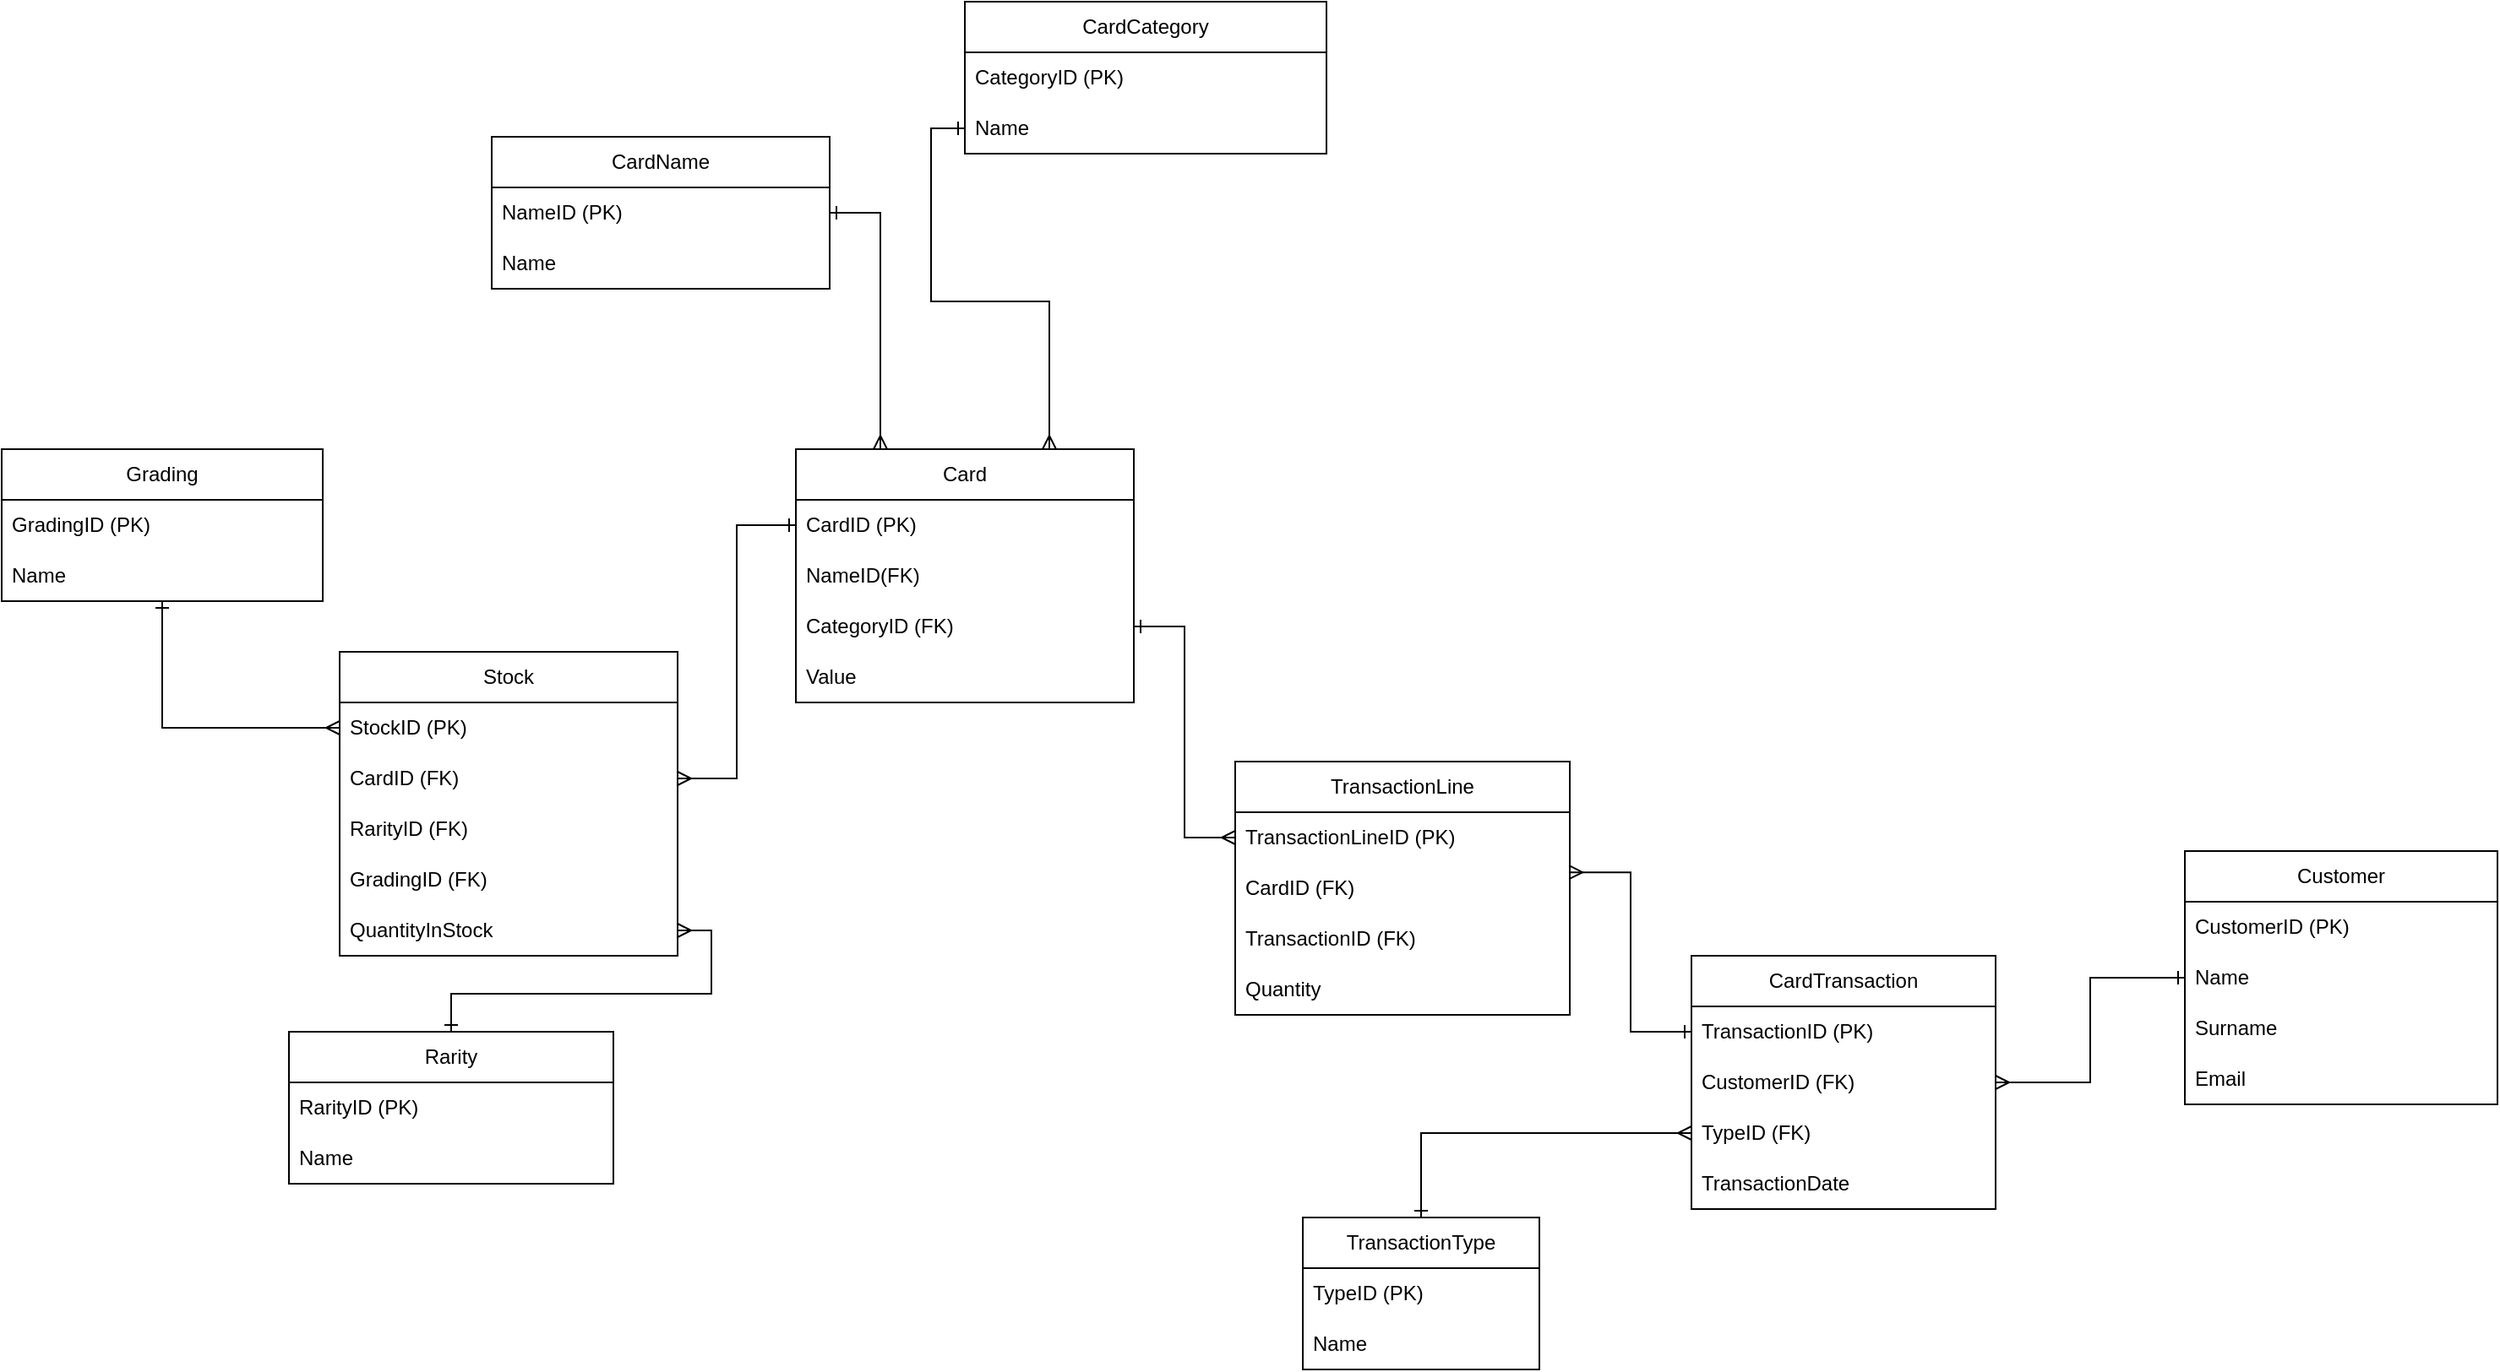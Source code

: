 <mxfile version="23.1.2" type="github">
  <diagram name="Page-1" id="Q0J5vgoRxOpuG1w4QGVU">
    <mxGraphModel dx="2483" dy="759" grid="1" gridSize="10" guides="1" tooltips="1" connect="1" arrows="1" fold="1" page="1" pageScale="1" pageWidth="827" pageHeight="1169" math="0" shadow="0">
      <root>
        <mxCell id="0" />
        <mxCell id="1" parent="0" />
        <mxCell id="mX4bafv3sgb2gPdgIgHv-16" value="CardTransaction" style="swimlane;fontStyle=0;childLayout=stackLayout;horizontal=1;startSize=30;horizontalStack=0;resizeParent=1;resizeParentMax=0;resizeLast=0;collapsible=1;marginBottom=0;whiteSpace=wrap;html=1;" parent="1" vertex="1">
          <mxGeometry x="550" y="705" width="180" height="150" as="geometry" />
        </mxCell>
        <mxCell id="mX4bafv3sgb2gPdgIgHv-17" value="TransactionID (PK)" style="text;strokeColor=none;fillColor=none;align=left;verticalAlign=middle;spacingLeft=4;spacingRight=4;overflow=hidden;points=[[0,0.5],[1,0.5]];portConstraint=eastwest;rotatable=0;whiteSpace=wrap;html=1;" parent="mX4bafv3sgb2gPdgIgHv-16" vertex="1">
          <mxGeometry y="30" width="180" height="30" as="geometry" />
        </mxCell>
        <mxCell id="mX4bafv3sgb2gPdgIgHv-18" value="CustomerID (FK)" style="text;strokeColor=none;fillColor=none;align=left;verticalAlign=middle;spacingLeft=4;spacingRight=4;overflow=hidden;points=[[0,0.5],[1,0.5]];portConstraint=eastwest;rotatable=0;whiteSpace=wrap;html=1;" parent="mX4bafv3sgb2gPdgIgHv-16" vertex="1">
          <mxGeometry y="60" width="180" height="30" as="geometry" />
        </mxCell>
        <mxCell id="mX4bafv3sgb2gPdgIgHv-20" value="TypeID (FK)" style="text;strokeColor=none;fillColor=none;align=left;verticalAlign=middle;spacingLeft=4;spacingRight=4;overflow=hidden;points=[[0,0.5],[1,0.5]];portConstraint=eastwest;rotatable=0;whiteSpace=wrap;html=1;" parent="mX4bafv3sgb2gPdgIgHv-16" vertex="1">
          <mxGeometry y="90" width="180" height="30" as="geometry" />
        </mxCell>
        <mxCell id="mX4bafv3sgb2gPdgIgHv-21" value="TransactionDate" style="text;strokeColor=none;fillColor=none;align=left;verticalAlign=middle;spacingLeft=4;spacingRight=4;overflow=hidden;points=[[0,0.5],[1,0.5]];portConstraint=eastwest;rotatable=0;whiteSpace=wrap;html=1;" parent="mX4bafv3sgb2gPdgIgHv-16" vertex="1">
          <mxGeometry y="120" width="180" height="30" as="geometry" />
        </mxCell>
        <mxCell id="mX4bafv3sgb2gPdgIgHv-27" value="Customer" style="swimlane;fontStyle=0;childLayout=stackLayout;horizontal=1;startSize=30;horizontalStack=0;resizeParent=1;resizeParentMax=0;resizeLast=0;collapsible=1;marginBottom=0;whiteSpace=wrap;html=1;" parent="1" vertex="1">
          <mxGeometry x="842" y="643" width="185" height="150" as="geometry" />
        </mxCell>
        <mxCell id="mX4bafv3sgb2gPdgIgHv-28" value="CustomerID (PK)" style="text;strokeColor=none;fillColor=none;align=left;verticalAlign=middle;spacingLeft=4;spacingRight=4;overflow=hidden;points=[[0,0.5],[1,0.5]];portConstraint=eastwest;rotatable=0;whiteSpace=wrap;html=1;" parent="mX4bafv3sgb2gPdgIgHv-27" vertex="1">
          <mxGeometry y="30" width="185" height="30" as="geometry" />
        </mxCell>
        <mxCell id="mX4bafv3sgb2gPdgIgHv-29" value="Name" style="text;strokeColor=none;fillColor=none;align=left;verticalAlign=middle;spacingLeft=4;spacingRight=4;overflow=hidden;points=[[0,0.5],[1,0.5]];portConstraint=eastwest;rotatable=0;whiteSpace=wrap;html=1;" parent="mX4bafv3sgb2gPdgIgHv-27" vertex="1">
          <mxGeometry y="60" width="185" height="30" as="geometry" />
        </mxCell>
        <mxCell id="mX4bafv3sgb2gPdgIgHv-30" value="Surname" style="text;strokeColor=none;fillColor=none;align=left;verticalAlign=middle;spacingLeft=4;spacingRight=4;overflow=hidden;points=[[0,0.5],[1,0.5]];portConstraint=eastwest;rotatable=0;whiteSpace=wrap;html=1;" parent="mX4bafv3sgb2gPdgIgHv-27" vertex="1">
          <mxGeometry y="90" width="185" height="30" as="geometry" />
        </mxCell>
        <mxCell id="mX4bafv3sgb2gPdgIgHv-31" value="Email" style="text;strokeColor=none;fillColor=none;align=left;verticalAlign=middle;spacingLeft=4;spacingRight=4;overflow=hidden;points=[[0,0.5],[1,0.5]];portConstraint=eastwest;rotatable=0;whiteSpace=wrap;html=1;" parent="mX4bafv3sgb2gPdgIgHv-27" vertex="1">
          <mxGeometry y="120" width="185" height="30" as="geometry" />
        </mxCell>
        <mxCell id="mX4bafv3sgb2gPdgIgHv-32" style="edgeStyle=orthogonalEdgeStyle;rounded=0;orthogonalLoop=1;jettySize=auto;html=1;entryX=0;entryY=0.5;entryDx=0;entryDy=0;endArrow=ERone;endFill=0;startArrow=ERmany;startFill=0;" parent="1" source="mX4bafv3sgb2gPdgIgHv-18" target="mX4bafv3sgb2gPdgIgHv-29" edge="1">
          <mxGeometry relative="1" as="geometry" />
        </mxCell>
        <mxCell id="mX4bafv3sgb2gPdgIgHv-33" style="edgeStyle=orthogonalEdgeStyle;rounded=0;orthogonalLoop=1;jettySize=auto;html=1;entryX=0;entryY=0.5;entryDx=0;entryDy=0;endArrow=ERmany;endFill=0;startArrow=ERone;startFill=0;" parent="1" source="mX4bafv3sgb2gPdgIgHv-34" target="mX4bafv3sgb2gPdgIgHv-20" edge="1">
          <mxGeometry relative="1" as="geometry" />
        </mxCell>
        <mxCell id="mX4bafv3sgb2gPdgIgHv-34" value="TransactionType" style="swimlane;fontStyle=0;childLayout=stackLayout;horizontal=1;startSize=30;horizontalStack=0;resizeParent=1;resizeParentMax=0;resizeLast=0;collapsible=1;marginBottom=0;whiteSpace=wrap;html=1;" parent="1" vertex="1">
          <mxGeometry x="320" y="860" width="140" height="90" as="geometry" />
        </mxCell>
        <mxCell id="mX4bafv3sgb2gPdgIgHv-35" value="TypeID (PK)" style="text;strokeColor=none;fillColor=none;align=left;verticalAlign=middle;spacingLeft=4;spacingRight=4;overflow=hidden;points=[[0,0.5],[1,0.5]];portConstraint=eastwest;rotatable=0;whiteSpace=wrap;html=1;" parent="mX4bafv3sgb2gPdgIgHv-34" vertex="1">
          <mxGeometry y="30" width="140" height="30" as="geometry" />
        </mxCell>
        <mxCell id="mX4bafv3sgb2gPdgIgHv-36" value="Name" style="text;strokeColor=none;fillColor=none;align=left;verticalAlign=middle;spacingLeft=4;spacingRight=4;overflow=hidden;points=[[0,0.5],[1,0.5]];portConstraint=eastwest;rotatable=0;whiteSpace=wrap;html=1;" parent="mX4bafv3sgb2gPdgIgHv-34" vertex="1">
          <mxGeometry y="60" width="140" height="30" as="geometry" />
        </mxCell>
        <mxCell id="mX4bafv3sgb2gPdgIgHv-37" value="TransactionLine" style="swimlane;fontStyle=0;childLayout=stackLayout;horizontal=1;startSize=30;horizontalStack=0;resizeParent=1;resizeParentMax=0;resizeLast=0;collapsible=1;marginBottom=0;whiteSpace=wrap;html=1;" parent="1" vertex="1">
          <mxGeometry x="280" y="590" width="198" height="150" as="geometry" />
        </mxCell>
        <mxCell id="mX4bafv3sgb2gPdgIgHv-38" value="TransactionLineID (PK)" style="text;strokeColor=none;fillColor=none;align=left;verticalAlign=middle;spacingLeft=4;spacingRight=4;overflow=hidden;points=[[0,0.5],[1,0.5]];portConstraint=eastwest;rotatable=0;whiteSpace=wrap;html=1;" parent="mX4bafv3sgb2gPdgIgHv-37" vertex="1">
          <mxGeometry y="30" width="198" height="30" as="geometry" />
        </mxCell>
        <mxCell id="mX4bafv3sgb2gPdgIgHv-39" value="CardID (FK)" style="text;strokeColor=none;fillColor=none;align=left;verticalAlign=middle;spacingLeft=4;spacingRight=4;overflow=hidden;points=[[0,0.5],[1,0.5]];portConstraint=eastwest;rotatable=0;whiteSpace=wrap;html=1;" parent="mX4bafv3sgb2gPdgIgHv-37" vertex="1">
          <mxGeometry y="60" width="198" height="30" as="geometry" />
        </mxCell>
        <mxCell id="mX4bafv3sgb2gPdgIgHv-40" value="TransactionID (FK)" style="text;strokeColor=none;fillColor=none;align=left;verticalAlign=middle;spacingLeft=4;spacingRight=4;overflow=hidden;points=[[0,0.5],[1,0.5]];portConstraint=eastwest;rotatable=0;whiteSpace=wrap;html=1;" parent="mX4bafv3sgb2gPdgIgHv-37" vertex="1">
          <mxGeometry y="90" width="198" height="30" as="geometry" />
        </mxCell>
        <mxCell id="mX4bafv3sgb2gPdgIgHv-41" value="Quantity" style="text;strokeColor=none;fillColor=none;align=left;verticalAlign=middle;spacingLeft=4;spacingRight=4;overflow=hidden;points=[[0,0.5],[1,0.5]];portConstraint=eastwest;rotatable=0;whiteSpace=wrap;html=1;" parent="mX4bafv3sgb2gPdgIgHv-37" vertex="1">
          <mxGeometry y="120" width="198" height="30" as="geometry" />
        </mxCell>
        <mxCell id="mX4bafv3sgb2gPdgIgHv-42" style="edgeStyle=orthogonalEdgeStyle;rounded=0;orthogonalLoop=1;jettySize=auto;html=1;entryX=0;entryY=0.5;entryDx=0;entryDy=0;endArrow=ERmany;endFill=0;startArrow=ERone;startFill=0;exitX=1;exitY=0.5;exitDx=0;exitDy=0;" parent="1" source="G5NdihL254NOMTdNf8zL-7" target="mX4bafv3sgb2gPdgIgHv-38" edge="1">
          <mxGeometry relative="1" as="geometry">
            <mxPoint x="204.0" y="570" as="sourcePoint" />
          </mxGeometry>
        </mxCell>
        <mxCell id="mX4bafv3sgb2gPdgIgHv-43" style="edgeStyle=orthogonalEdgeStyle;rounded=0;orthogonalLoop=1;jettySize=auto;html=1;exitX=0;exitY=0.5;exitDx=0;exitDy=0;entryX=0.998;entryY=0.186;entryDx=0;entryDy=0;entryPerimeter=0;startArrow=ERone;startFill=0;endArrow=ERmany;endFill=0;" parent="1" source="mX4bafv3sgb2gPdgIgHv-17" target="mX4bafv3sgb2gPdgIgHv-39" edge="1">
          <mxGeometry relative="1" as="geometry" />
        </mxCell>
        <mxCell id="G5NdihL254NOMTdNf8zL-1" value="CardCategory" style="swimlane;fontStyle=0;childLayout=stackLayout;horizontal=1;startSize=30;horizontalStack=0;resizeParent=1;resizeParentMax=0;resizeLast=0;collapsible=1;marginBottom=0;whiteSpace=wrap;html=1;" vertex="1" parent="1">
          <mxGeometry x="120" y="140" width="214" height="90" as="geometry">
            <mxRectangle x="110" y="210" width="90" height="30" as="alternateBounds" />
          </mxGeometry>
        </mxCell>
        <mxCell id="G5NdihL254NOMTdNf8zL-2" value="CategoryID (PK)" style="text;strokeColor=none;fillColor=none;align=left;verticalAlign=middle;spacingLeft=4;spacingRight=4;overflow=hidden;points=[[0,0.5],[1,0.5]];portConstraint=eastwest;rotatable=0;whiteSpace=wrap;html=1;" vertex="1" parent="G5NdihL254NOMTdNf8zL-1">
          <mxGeometry y="30" width="214" height="30" as="geometry" />
        </mxCell>
        <mxCell id="G5NdihL254NOMTdNf8zL-3" value="Name" style="text;strokeColor=none;fillColor=none;align=left;verticalAlign=middle;spacingLeft=4;spacingRight=4;overflow=hidden;points=[[0,0.5],[1,0.5]];portConstraint=eastwest;rotatable=0;whiteSpace=wrap;html=1;" vertex="1" parent="G5NdihL254NOMTdNf8zL-1">
          <mxGeometry y="60" width="214" height="30" as="geometry" />
        </mxCell>
        <mxCell id="G5NdihL254NOMTdNf8zL-4" value="Card" style="swimlane;fontStyle=0;childLayout=stackLayout;horizontal=1;startSize=30;horizontalStack=0;resizeParent=1;resizeParentMax=0;resizeLast=0;collapsible=1;marginBottom=0;whiteSpace=wrap;html=1;" vertex="1" parent="1">
          <mxGeometry x="20" y="405" width="200" height="150" as="geometry" />
        </mxCell>
        <mxCell id="G5NdihL254NOMTdNf8zL-5" value="CardID (PK)" style="text;strokeColor=none;fillColor=none;align=left;verticalAlign=middle;spacingLeft=4;spacingRight=4;overflow=hidden;points=[[0,0.5],[1,0.5]];portConstraint=eastwest;rotatable=0;whiteSpace=wrap;html=1;" vertex="1" parent="G5NdihL254NOMTdNf8zL-4">
          <mxGeometry y="30" width="200" height="30" as="geometry" />
        </mxCell>
        <mxCell id="G5NdihL254NOMTdNf8zL-6" value="NameID(FK)" style="text;strokeColor=none;fillColor=none;align=left;verticalAlign=middle;spacingLeft=4;spacingRight=4;overflow=hidden;points=[[0,0.5],[1,0.5]];portConstraint=eastwest;rotatable=0;whiteSpace=wrap;html=1;" vertex="1" parent="G5NdihL254NOMTdNf8zL-4">
          <mxGeometry y="60" width="200" height="30" as="geometry" />
        </mxCell>
        <mxCell id="G5NdihL254NOMTdNf8zL-7" value="CategoryID (FK)" style="text;strokeColor=none;fillColor=none;align=left;verticalAlign=middle;spacingLeft=4;spacingRight=4;overflow=hidden;points=[[0,0.5],[1,0.5]];portConstraint=eastwest;rotatable=0;whiteSpace=wrap;html=1;" vertex="1" parent="G5NdihL254NOMTdNf8zL-4">
          <mxGeometry y="90" width="200" height="30" as="geometry" />
        </mxCell>
        <mxCell id="G5NdihL254NOMTdNf8zL-8" value="Value" style="text;strokeColor=none;fillColor=none;align=left;verticalAlign=middle;spacingLeft=4;spacingRight=4;overflow=hidden;points=[[0,0.5],[1,0.5]];portConstraint=eastwest;rotatable=0;whiteSpace=wrap;html=1;" vertex="1" parent="G5NdihL254NOMTdNf8zL-4">
          <mxGeometry y="120" width="200" height="30" as="geometry" />
        </mxCell>
        <mxCell id="G5NdihL254NOMTdNf8zL-9" style="edgeStyle=orthogonalEdgeStyle;rounded=0;orthogonalLoop=1;jettySize=auto;html=1;entryX=0;entryY=0.5;entryDx=0;entryDy=0;endArrow=ERmany;endFill=0;startArrow=ERone;startFill=0;" edge="1" parent="1" source="G5NdihL254NOMTdNf8zL-10" target="G5NdihL254NOMTdNf8zL-22">
          <mxGeometry relative="1" as="geometry" />
        </mxCell>
        <mxCell id="G5NdihL254NOMTdNf8zL-10" value="Grading" style="swimlane;fontStyle=0;childLayout=stackLayout;horizontal=1;startSize=30;horizontalStack=0;resizeParent=1;resizeParentMax=0;resizeLast=0;collapsible=1;marginBottom=0;whiteSpace=wrap;html=1;" vertex="1" parent="1">
          <mxGeometry x="-450" y="405" width="190" height="90" as="geometry" />
        </mxCell>
        <mxCell id="G5NdihL254NOMTdNf8zL-11" value="GradingID (PK)" style="text;strokeColor=none;fillColor=none;align=left;verticalAlign=middle;spacingLeft=4;spacingRight=4;overflow=hidden;points=[[0,0.5],[1,0.5]];portConstraint=eastwest;rotatable=0;whiteSpace=wrap;html=1;" vertex="1" parent="G5NdihL254NOMTdNf8zL-10">
          <mxGeometry y="30" width="190" height="30" as="geometry" />
        </mxCell>
        <mxCell id="G5NdihL254NOMTdNf8zL-12" value="Name" style="text;strokeColor=none;fillColor=none;align=left;verticalAlign=middle;spacingLeft=4;spacingRight=4;overflow=hidden;points=[[0,0.5],[1,0.5]];portConstraint=eastwest;rotatable=0;whiteSpace=wrap;html=1;" vertex="1" parent="G5NdihL254NOMTdNf8zL-10">
          <mxGeometry y="60" width="190" height="30" as="geometry" />
        </mxCell>
        <mxCell id="G5NdihL254NOMTdNf8zL-13" style="edgeStyle=orthogonalEdgeStyle;rounded=0;orthogonalLoop=1;jettySize=auto;html=1;entryX=1;entryY=0.5;entryDx=0;entryDy=0;endArrow=ERmany;endFill=0;startArrow=ERone;startFill=0;" edge="1" parent="1" source="G5NdihL254NOMTdNf8zL-14" target="G5NdihL254NOMTdNf8zL-26">
          <mxGeometry relative="1" as="geometry" />
        </mxCell>
        <mxCell id="G5NdihL254NOMTdNf8zL-14" value="Rarity" style="swimlane;fontStyle=0;childLayout=stackLayout;horizontal=1;startSize=30;horizontalStack=0;resizeParent=1;resizeParentMax=0;resizeLast=0;collapsible=1;marginBottom=0;whiteSpace=wrap;html=1;" vertex="1" parent="1">
          <mxGeometry x="-280" y="750" width="192" height="90" as="geometry" />
        </mxCell>
        <mxCell id="G5NdihL254NOMTdNf8zL-15" value="RarityID (PK)" style="text;strokeColor=none;fillColor=none;align=left;verticalAlign=middle;spacingLeft=4;spacingRight=4;overflow=hidden;points=[[0,0.5],[1,0.5]];portConstraint=eastwest;rotatable=0;whiteSpace=wrap;html=1;" vertex="1" parent="G5NdihL254NOMTdNf8zL-14">
          <mxGeometry y="30" width="192" height="30" as="geometry" />
        </mxCell>
        <mxCell id="G5NdihL254NOMTdNf8zL-16" value="Name" style="text;strokeColor=none;fillColor=none;align=left;verticalAlign=middle;spacingLeft=4;spacingRight=4;overflow=hidden;points=[[0,0.5],[1,0.5]];portConstraint=eastwest;rotatable=0;whiteSpace=wrap;html=1;" vertex="1" parent="G5NdihL254NOMTdNf8zL-14">
          <mxGeometry y="60" width="192" height="30" as="geometry" />
        </mxCell>
        <mxCell id="G5NdihL254NOMTdNf8zL-18" value="CardName" style="swimlane;fontStyle=0;childLayout=stackLayout;horizontal=1;startSize=30;horizontalStack=0;resizeParent=1;resizeParentMax=0;resizeLast=0;collapsible=1;marginBottom=0;whiteSpace=wrap;html=1;" vertex="1" parent="1">
          <mxGeometry x="-160" y="220" width="200" height="90" as="geometry" />
        </mxCell>
        <mxCell id="G5NdihL254NOMTdNf8zL-19" value="NameID (PK)" style="text;strokeColor=none;fillColor=none;align=left;verticalAlign=middle;spacingLeft=4;spacingRight=4;overflow=hidden;points=[[0,0.5],[1,0.5]];portConstraint=eastwest;rotatable=0;whiteSpace=wrap;html=1;" vertex="1" parent="G5NdihL254NOMTdNf8zL-18">
          <mxGeometry y="30" width="200" height="30" as="geometry" />
        </mxCell>
        <mxCell id="G5NdihL254NOMTdNf8zL-20" value="Name" style="text;strokeColor=none;fillColor=none;align=left;verticalAlign=middle;spacingLeft=4;spacingRight=4;overflow=hidden;points=[[0,0.5],[1,0.5]];portConstraint=eastwest;rotatable=0;whiteSpace=wrap;html=1;" vertex="1" parent="G5NdihL254NOMTdNf8zL-18">
          <mxGeometry y="60" width="200" height="30" as="geometry" />
        </mxCell>
        <mxCell id="G5NdihL254NOMTdNf8zL-21" value="Stock" style="swimlane;fontStyle=0;childLayout=stackLayout;horizontal=1;startSize=30;horizontalStack=0;resizeParent=1;resizeParentMax=0;resizeLast=0;collapsible=1;marginBottom=0;whiteSpace=wrap;html=1;" vertex="1" parent="1">
          <mxGeometry x="-250" y="525" width="200" height="180" as="geometry" />
        </mxCell>
        <mxCell id="G5NdihL254NOMTdNf8zL-22" value="StockID (PK)" style="text;strokeColor=none;fillColor=none;align=left;verticalAlign=middle;spacingLeft=4;spacingRight=4;overflow=hidden;points=[[0,0.5],[1,0.5]];portConstraint=eastwest;rotatable=0;whiteSpace=wrap;html=1;" vertex="1" parent="G5NdihL254NOMTdNf8zL-21">
          <mxGeometry y="30" width="200" height="30" as="geometry" />
        </mxCell>
        <mxCell id="G5NdihL254NOMTdNf8zL-23" value="CardID (FK)" style="text;strokeColor=none;fillColor=none;align=left;verticalAlign=middle;spacingLeft=4;spacingRight=4;overflow=hidden;points=[[0,0.5],[1,0.5]];portConstraint=eastwest;rotatable=0;whiteSpace=wrap;html=1;" vertex="1" parent="G5NdihL254NOMTdNf8zL-21">
          <mxGeometry y="60" width="200" height="30" as="geometry" />
        </mxCell>
        <mxCell id="G5NdihL254NOMTdNf8zL-24" value="RarityID (FK)" style="text;strokeColor=none;fillColor=none;align=left;verticalAlign=middle;spacingLeft=4;spacingRight=4;overflow=hidden;points=[[0,0.5],[1,0.5]];portConstraint=eastwest;rotatable=0;whiteSpace=wrap;html=1;" vertex="1" parent="G5NdihL254NOMTdNf8zL-21">
          <mxGeometry y="90" width="200" height="30" as="geometry" />
        </mxCell>
        <mxCell id="G5NdihL254NOMTdNf8zL-25" value="GradingID (FK)" style="text;strokeColor=none;fillColor=none;align=left;verticalAlign=middle;spacingLeft=4;spacingRight=4;overflow=hidden;points=[[0,0.5],[1,0.5]];portConstraint=eastwest;rotatable=0;whiteSpace=wrap;html=1;" vertex="1" parent="G5NdihL254NOMTdNf8zL-21">
          <mxGeometry y="120" width="200" height="30" as="geometry" />
        </mxCell>
        <mxCell id="G5NdihL254NOMTdNf8zL-26" value="QuantityInStock" style="text;strokeColor=none;fillColor=none;align=left;verticalAlign=middle;spacingLeft=4;spacingRight=4;overflow=hidden;points=[[0,0.5],[1,0.5]];portConstraint=eastwest;rotatable=0;whiteSpace=wrap;html=1;" vertex="1" parent="G5NdihL254NOMTdNf8zL-21">
          <mxGeometry y="150" width="200" height="30" as="geometry" />
        </mxCell>
        <mxCell id="G5NdihL254NOMTdNf8zL-27" style="edgeStyle=orthogonalEdgeStyle;rounded=0;orthogonalLoop=1;jettySize=auto;html=1;entryX=1;entryY=0.5;entryDx=0;entryDy=0;endArrow=ERmany;endFill=0;startArrow=ERone;startFill=0;" edge="1" parent="1" source="G5NdihL254NOMTdNf8zL-5" target="G5NdihL254NOMTdNf8zL-23">
          <mxGeometry relative="1" as="geometry" />
        </mxCell>
        <mxCell id="G5NdihL254NOMTdNf8zL-28" style="edgeStyle=orthogonalEdgeStyle;rounded=0;orthogonalLoop=1;jettySize=auto;html=1;entryX=0.25;entryY=0;entryDx=0;entryDy=0;endArrow=ERmany;endFill=0;startArrow=ERone;startFill=0;" edge="1" parent="1" source="G5NdihL254NOMTdNf8zL-19" target="G5NdihL254NOMTdNf8zL-4">
          <mxGeometry relative="1" as="geometry" />
        </mxCell>
        <mxCell id="G5NdihL254NOMTdNf8zL-29" style="edgeStyle=orthogonalEdgeStyle;rounded=0;orthogonalLoop=1;jettySize=auto;html=1;entryX=0.75;entryY=0;entryDx=0;entryDy=0;endArrow=ERmany;endFill=0;startArrow=ERone;startFill=0;" edge="1" parent="1" source="G5NdihL254NOMTdNf8zL-3" target="G5NdihL254NOMTdNf8zL-4">
          <mxGeometry relative="1" as="geometry" />
        </mxCell>
      </root>
    </mxGraphModel>
  </diagram>
</mxfile>
